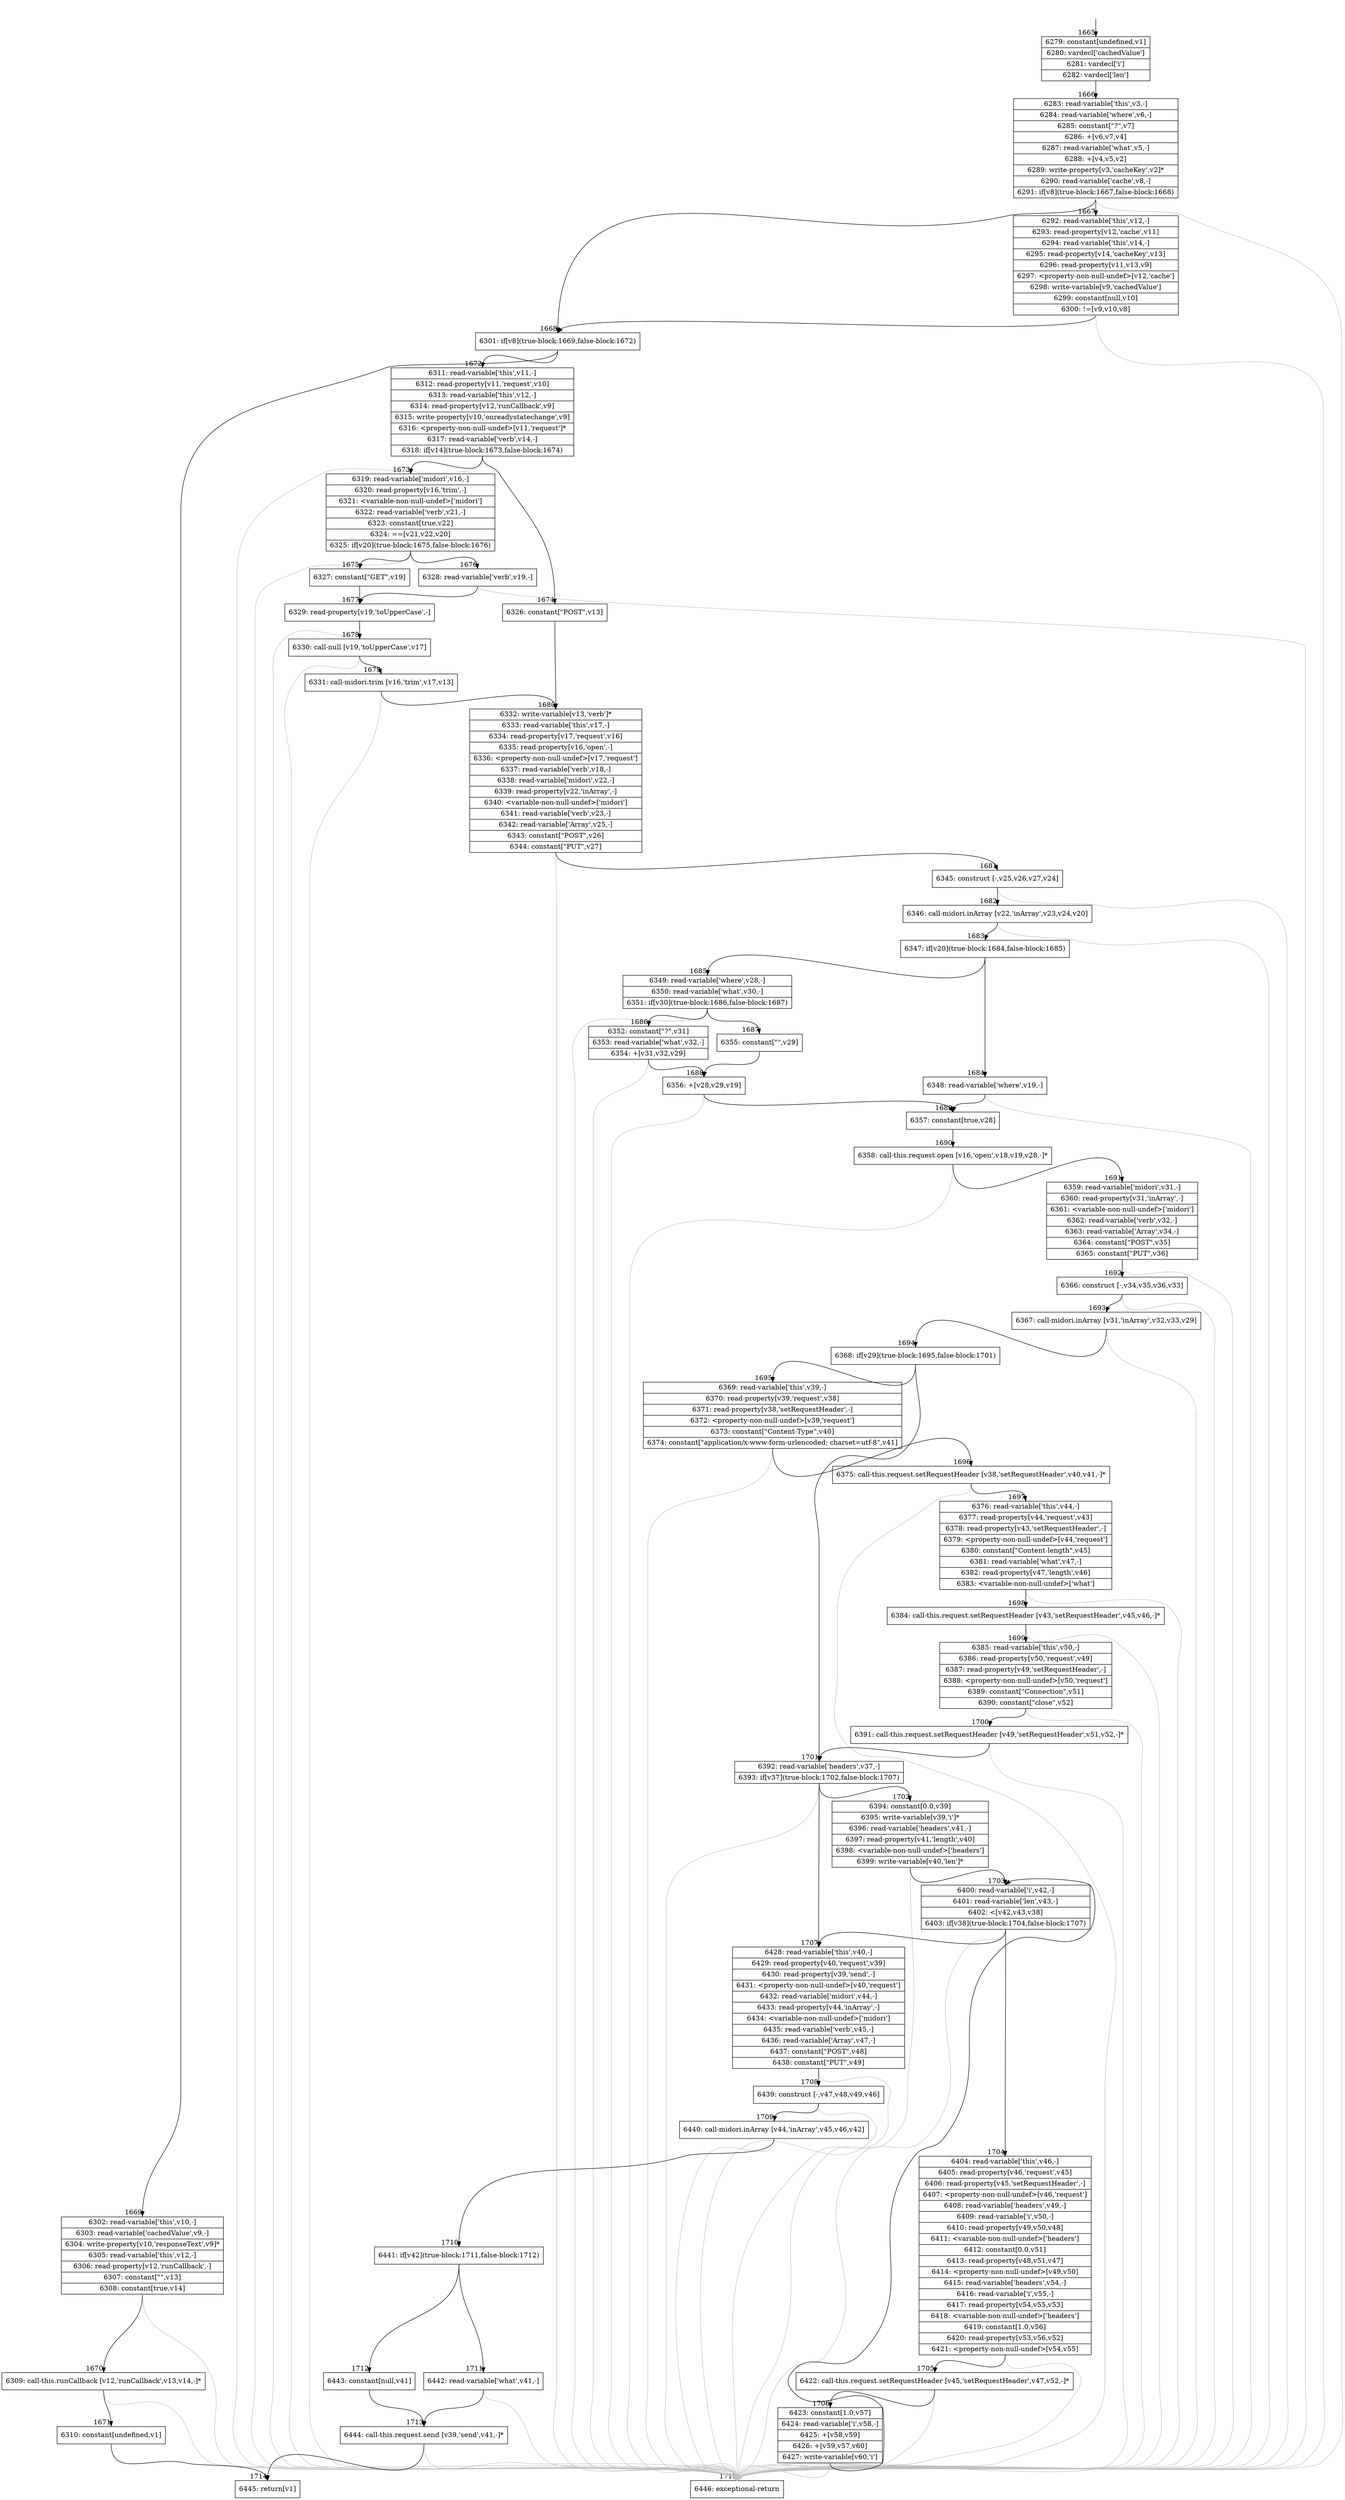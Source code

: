 digraph {
rankdir="TD"
BB_entry97[shape=none,label=""];
BB_entry97 -> BB1665 [tailport=s, headport=n, headlabel="    1665"]
BB1665 [shape=record label="{6279: constant[undefined,v1]|6280: vardecl['cachedValue']|6281: vardecl['i']|6282: vardecl['len']}" ] 
BB1665 -> BB1666 [tailport=s, headport=n, headlabel="      1666"]
BB1666 [shape=record label="{6283: read-variable['this',v3,-]|6284: read-variable['where',v6,-]|6285: constant[\"?\",v7]|6286: +[v6,v7,v4]|6287: read-variable['what',v5,-]|6288: +[v4,v5,v2]|6289: write-property[v3,'cacheKey',v2]*|6290: read-variable['cache',v8,-]|6291: if[v8](true-block:1667,false-block:1668)}" ] 
BB1666 -> BB1668 [tailport=s, headport=n, headlabel="      1668"]
BB1666 -> BB1667 [tailport=s, headport=n, headlabel="      1667"]
BB1666 -> BB1715 [tailport=s, headport=n, color=gray, headlabel="      1715"]
BB1667 [shape=record label="{6292: read-variable['this',v12,-]|6293: read-property[v12,'cache',v11]|6294: read-variable['this',v14,-]|6295: read-property[v14,'cacheKey',v13]|6296: read-property[v11,v13,v9]|6297: \<property-non-null-undef\>[v12,'cache']|6298: write-variable[v9,'cachedValue']|6299: constant[null,v10]|6300: !=[v9,v10,v8]}" ] 
BB1667 -> BB1668 [tailport=s, headport=n]
BB1667 -> BB1715 [tailport=s, headport=n, color=gray]
BB1668 [shape=record label="{6301: if[v8](true-block:1669,false-block:1672)}" ] 
BB1668 -> BB1669 [tailport=s, headport=n, headlabel="      1669"]
BB1668 -> BB1672 [tailport=s, headport=n, headlabel="      1672"]
BB1669 [shape=record label="{6302: read-variable['this',v10,-]|6303: read-variable['cachedValue',v9,-]|6304: write-property[v10,'responseText',v9]*|6305: read-variable['this',v12,-]|6306: read-property[v12,'runCallback',-]|6307: constant[\"\",v13]|6308: constant[true,v14]}" ] 
BB1669 -> BB1670 [tailport=s, headport=n, headlabel="      1670"]
BB1669 -> BB1715 [tailport=s, headport=n, color=gray]
BB1670 [shape=record label="{6309: call-this.runCallback [v12,'runCallback',v13,v14,-]*}" ] 
BB1670 -> BB1671 [tailport=s, headport=n, headlabel="      1671"]
BB1670 -> BB1715 [tailport=s, headport=n, color=gray]
BB1671 [shape=record label="{6310: constant[undefined,v1]}" ] 
BB1671 -> BB1714 [tailport=s, headport=n, headlabel="      1714"]
BB1672 [shape=record label="{6311: read-variable['this',v11,-]|6312: read-property[v11,'request',v10]|6313: read-variable['this',v12,-]|6314: read-property[v12,'runCallback',v9]|6315: write-property[v10,'onreadystatechange',v9]|6316: \<property-non-null-undef\>[v11,'request']*|6317: read-variable['verb',v14,-]|6318: if[v14](true-block:1673,false-block:1674)}" ] 
BB1672 -> BB1673 [tailport=s, headport=n, headlabel="      1673"]
BB1672 -> BB1674 [tailport=s, headport=n, headlabel="      1674"]
BB1672 -> BB1715 [tailport=s, headport=n, color=gray]
BB1673 [shape=record label="{6319: read-variable['midori',v16,-]|6320: read-property[v16,'trim',-]|6321: \<variable-non-null-undef\>['midori']|6322: read-variable['verb',v21,-]|6323: constant[true,v22]|6324: ==[v21,v22,v20]|6325: if[v20](true-block:1675,false-block:1676)}" ] 
BB1673 -> BB1675 [tailport=s, headport=n, headlabel="      1675"]
BB1673 -> BB1676 [tailport=s, headport=n, headlabel="      1676"]
BB1673 -> BB1715 [tailport=s, headport=n, color=gray]
BB1674 [shape=record label="{6326: constant[\"POST\",v13]}" ] 
BB1674 -> BB1680 [tailport=s, headport=n, headlabel="      1680"]
BB1675 [shape=record label="{6327: constant[\"GET\",v19]}" ] 
BB1675 -> BB1677 [tailport=s, headport=n, headlabel="      1677"]
BB1676 [shape=record label="{6328: read-variable['verb',v19,-]}" ] 
BB1676 -> BB1677 [tailport=s, headport=n]
BB1676 -> BB1715 [tailport=s, headport=n, color=gray]
BB1677 [shape=record label="{6329: read-property[v19,'toUpperCase',-]}" ] 
BB1677 -> BB1678 [tailport=s, headport=n, headlabel="      1678"]
BB1677 -> BB1715 [tailport=s, headport=n, color=gray]
BB1678 [shape=record label="{6330: call-null [v19,'toUpperCase',v17]}" ] 
BB1678 -> BB1679 [tailport=s, headport=n, headlabel="      1679"]
BB1678 -> BB1715 [tailport=s, headport=n, color=gray]
BB1679 [shape=record label="{6331: call-midori.trim [v16,'trim',v17,v13]}" ] 
BB1679 -> BB1680 [tailport=s, headport=n]
BB1679 -> BB1715 [tailport=s, headport=n, color=gray]
BB1680 [shape=record label="{6332: write-variable[v13,'verb']*|6333: read-variable['this',v17,-]|6334: read-property[v17,'request',v16]|6335: read-property[v16,'open',-]|6336: \<property-non-null-undef\>[v17,'request']|6337: read-variable['verb',v18,-]|6338: read-variable['midori',v22,-]|6339: read-property[v22,'inArray',-]|6340: \<variable-non-null-undef\>['midori']|6341: read-variable['verb',v23,-]|6342: read-variable['Array',v25,-]|6343: constant[\"POST\",v26]|6344: constant[\"PUT\",v27]}" ] 
BB1680 -> BB1681 [tailport=s, headport=n, headlabel="      1681"]
BB1680 -> BB1715 [tailport=s, headport=n, color=gray]
BB1681 [shape=record label="{6345: construct [-,v25,v26,v27,v24]}" ] 
BB1681 -> BB1682 [tailport=s, headport=n, headlabel="      1682"]
BB1681 -> BB1715 [tailport=s, headport=n, color=gray]
BB1682 [shape=record label="{6346: call-midori.inArray [v22,'inArray',v23,v24,v20]}" ] 
BB1682 -> BB1683 [tailport=s, headport=n, headlabel="      1683"]
BB1682 -> BB1715 [tailport=s, headport=n, color=gray]
BB1683 [shape=record label="{6347: if[v20](true-block:1684,false-block:1685)}" ] 
BB1683 -> BB1684 [tailport=s, headport=n, headlabel="      1684"]
BB1683 -> BB1685 [tailport=s, headport=n, headlabel="      1685"]
BB1684 [shape=record label="{6348: read-variable['where',v19,-]}" ] 
BB1684 -> BB1689 [tailport=s, headport=n, headlabel="      1689"]
BB1684 -> BB1715 [tailport=s, headport=n, color=gray]
BB1685 [shape=record label="{6349: read-variable['where',v28,-]|6350: read-variable['what',v30,-]|6351: if[v30](true-block:1686,false-block:1687)}" ] 
BB1685 -> BB1686 [tailport=s, headport=n, headlabel="      1686"]
BB1685 -> BB1687 [tailport=s, headport=n, headlabel="      1687"]
BB1685 -> BB1715 [tailport=s, headport=n, color=gray]
BB1686 [shape=record label="{6352: constant[\"?\",v31]|6353: read-variable['what',v32,-]|6354: +[v31,v32,v29]}" ] 
BB1686 -> BB1688 [tailport=s, headport=n, headlabel="      1688"]
BB1686 -> BB1715 [tailport=s, headport=n, color=gray]
BB1687 [shape=record label="{6355: constant[\"\",v29]}" ] 
BB1687 -> BB1688 [tailport=s, headport=n]
BB1688 [shape=record label="{6356: +[v28,v29,v19]}" ] 
BB1688 -> BB1689 [tailport=s, headport=n]
BB1688 -> BB1715 [tailport=s, headport=n, color=gray]
BB1689 [shape=record label="{6357: constant[true,v28]}" ] 
BB1689 -> BB1690 [tailport=s, headport=n, headlabel="      1690"]
BB1690 [shape=record label="{6358: call-this.request.open [v16,'open',v18,v19,v28,-]*}" ] 
BB1690 -> BB1691 [tailport=s, headport=n, headlabel="      1691"]
BB1690 -> BB1715 [tailport=s, headport=n, color=gray]
BB1691 [shape=record label="{6359: read-variable['midori',v31,-]|6360: read-property[v31,'inArray',-]|6361: \<variable-non-null-undef\>['midori']|6362: read-variable['verb',v32,-]|6363: read-variable['Array',v34,-]|6364: constant[\"POST\",v35]|6365: constant[\"PUT\",v36]}" ] 
BB1691 -> BB1692 [tailport=s, headport=n, headlabel="      1692"]
BB1691 -> BB1715 [tailport=s, headport=n, color=gray]
BB1692 [shape=record label="{6366: construct [-,v34,v35,v36,v33]}" ] 
BB1692 -> BB1693 [tailport=s, headport=n, headlabel="      1693"]
BB1692 -> BB1715 [tailport=s, headport=n, color=gray]
BB1693 [shape=record label="{6367: call-midori.inArray [v31,'inArray',v32,v33,v29]}" ] 
BB1693 -> BB1694 [tailport=s, headport=n, headlabel="      1694"]
BB1693 -> BB1715 [tailport=s, headport=n, color=gray]
BB1694 [shape=record label="{6368: if[v29](true-block:1695,false-block:1701)}" ] 
BB1694 -> BB1695 [tailport=s, headport=n, headlabel="      1695"]
BB1694 -> BB1701 [tailport=s, headport=n, headlabel="      1701"]
BB1695 [shape=record label="{6369: read-variable['this',v39,-]|6370: read-property[v39,'request',v38]|6371: read-property[v38,'setRequestHeader',-]|6372: \<property-non-null-undef\>[v39,'request']|6373: constant[\"Content-Type\",v40]|6374: constant[\"application/x-www-form-urlencoded; charset=utf-8\",v41]}" ] 
BB1695 -> BB1696 [tailport=s, headport=n, headlabel="      1696"]
BB1695 -> BB1715 [tailport=s, headport=n, color=gray]
BB1696 [shape=record label="{6375: call-this.request.setRequestHeader [v38,'setRequestHeader',v40,v41,-]*}" ] 
BB1696 -> BB1697 [tailport=s, headport=n, headlabel="      1697"]
BB1696 -> BB1715 [tailport=s, headport=n, color=gray]
BB1697 [shape=record label="{6376: read-variable['this',v44,-]|6377: read-property[v44,'request',v43]|6378: read-property[v43,'setRequestHeader',-]|6379: \<property-non-null-undef\>[v44,'request']|6380: constant[\"Content-length\",v45]|6381: read-variable['what',v47,-]|6382: read-property[v47,'length',v46]|6383: \<variable-non-null-undef\>['what']}" ] 
BB1697 -> BB1698 [tailport=s, headport=n, headlabel="      1698"]
BB1697 -> BB1715 [tailport=s, headport=n, color=gray]
BB1698 [shape=record label="{6384: call-this.request.setRequestHeader [v43,'setRequestHeader',v45,v46,-]*}" ] 
BB1698 -> BB1699 [tailport=s, headport=n, headlabel="      1699"]
BB1698 -> BB1715 [tailport=s, headport=n, color=gray]
BB1699 [shape=record label="{6385: read-variable['this',v50,-]|6386: read-property[v50,'request',v49]|6387: read-property[v49,'setRequestHeader',-]|6388: \<property-non-null-undef\>[v50,'request']|6389: constant[\"Connection\",v51]|6390: constant[\"close\",v52]}" ] 
BB1699 -> BB1700 [tailport=s, headport=n, headlabel="      1700"]
BB1699 -> BB1715 [tailport=s, headport=n, color=gray]
BB1700 [shape=record label="{6391: call-this.request.setRequestHeader [v49,'setRequestHeader',v51,v52,-]*}" ] 
BB1700 -> BB1701 [tailport=s, headport=n]
BB1700 -> BB1715 [tailport=s, headport=n, color=gray]
BB1701 [shape=record label="{6392: read-variable['headers',v37,-]|6393: if[v37](true-block:1702,false-block:1707)}" ] 
BB1701 -> BB1702 [tailport=s, headport=n, headlabel="      1702"]
BB1701 -> BB1707 [tailport=s, headport=n, headlabel="      1707"]
BB1701 -> BB1715 [tailport=s, headport=n, color=gray]
BB1702 [shape=record label="{6394: constant[0.0,v39]|6395: write-variable[v39,'i']*|6396: read-variable['headers',v41,-]|6397: read-property[v41,'length',v40]|6398: \<variable-non-null-undef\>['headers']|6399: write-variable[v40,'len']*}" ] 
BB1702 -> BB1703 [tailport=s, headport=n, headlabel="      1703"]
BB1702 -> BB1715 [tailport=s, headport=n, color=gray]
BB1703 [shape=record label="{6400: read-variable['i',v42,-]|6401: read-variable['len',v43,-]|6402: \<[v42,v43,v38]|6403: if[v38](true-block:1704,false-block:1707)}" ] 
BB1703 -> BB1704 [tailport=s, headport=n, headlabel="      1704"]
BB1703 -> BB1707 [tailport=s, headport=n]
BB1703 -> BB1715 [tailport=s, headport=n, color=gray]
BB1704 [shape=record label="{6404: read-variable['this',v46,-]|6405: read-property[v46,'request',v45]|6406: read-property[v45,'setRequestHeader',-]|6407: \<property-non-null-undef\>[v46,'request']|6408: read-variable['headers',v49,-]|6409: read-variable['i',v50,-]|6410: read-property[v49,v50,v48]|6411: \<variable-non-null-undef\>['headers']|6412: constant[0.0,v51]|6413: read-property[v48,v51,v47]|6414: \<property-non-null-undef\>[v49,v50]|6415: read-variable['headers',v54,-]|6416: read-variable['i',v55,-]|6417: read-property[v54,v55,v53]|6418: \<variable-non-null-undef\>['headers']|6419: constant[1.0,v56]|6420: read-property[v53,v56,v52]|6421: \<property-non-null-undef\>[v54,v55]}" ] 
BB1704 -> BB1705 [tailport=s, headport=n, headlabel="      1705"]
BB1704 -> BB1715 [tailport=s, headport=n, color=gray]
BB1705 [shape=record label="{6422: call-this.request.setRequestHeader [v45,'setRequestHeader',v47,v52,-]*}" ] 
BB1705 -> BB1706 [tailport=s, headport=n, headlabel="      1706"]
BB1705 -> BB1715 [tailport=s, headport=n, color=gray]
BB1706 [shape=record label="{6423: constant[1.0,v57]|6424: read-variable['i',v58,-]|6425: +[v58,v59]|6426: +[v59,v57,v60]|6427: write-variable[v60,'i']}" ] 
BB1706 -> BB1703 [tailport=s, headport=n]
BB1706 -> BB1715 [tailport=s, headport=n, color=gray]
BB1707 [shape=record label="{6428: read-variable['this',v40,-]|6429: read-property[v40,'request',v39]|6430: read-property[v39,'send',-]|6431: \<property-non-null-undef\>[v40,'request']|6432: read-variable['midori',v44,-]|6433: read-property[v44,'inArray',-]|6434: \<variable-non-null-undef\>['midori']|6435: read-variable['verb',v45,-]|6436: read-variable['Array',v47,-]|6437: constant[\"POST\",v48]|6438: constant[\"PUT\",v49]}" ] 
BB1707 -> BB1708 [tailport=s, headport=n, headlabel="      1708"]
BB1707 -> BB1715 [tailport=s, headport=n, color=gray]
BB1708 [shape=record label="{6439: construct [-,v47,v48,v49,v46]}" ] 
BB1708 -> BB1709 [tailport=s, headport=n, headlabel="      1709"]
BB1708 -> BB1715 [tailport=s, headport=n, color=gray]
BB1709 [shape=record label="{6440: call-midori.inArray [v44,'inArray',v45,v46,v42]}" ] 
BB1709 -> BB1710 [tailport=s, headport=n, headlabel="      1710"]
BB1709 -> BB1715 [tailport=s, headport=n, color=gray]
BB1710 [shape=record label="{6441: if[v42](true-block:1711,false-block:1712)}" ] 
BB1710 -> BB1711 [tailport=s, headport=n, headlabel="      1711"]
BB1710 -> BB1712 [tailport=s, headport=n, headlabel="      1712"]
BB1711 [shape=record label="{6442: read-variable['what',v41,-]}" ] 
BB1711 -> BB1713 [tailport=s, headport=n, headlabel="      1713"]
BB1711 -> BB1715 [tailport=s, headport=n, color=gray]
BB1712 [shape=record label="{6443: constant[null,v41]}" ] 
BB1712 -> BB1713 [tailport=s, headport=n]
BB1713 [shape=record label="{6444: call-this.request.send [v39,'send',v41,-]*}" ] 
BB1713 -> BB1714 [tailport=s, headport=n]
BB1713 -> BB1715 [tailport=s, headport=n, color=gray]
BB1714 [shape=record label="{6445: return[v1]}" ] 
BB1715 [shape=record label="{6446: exceptional-return}" ] 
//#$~ 1264
}

